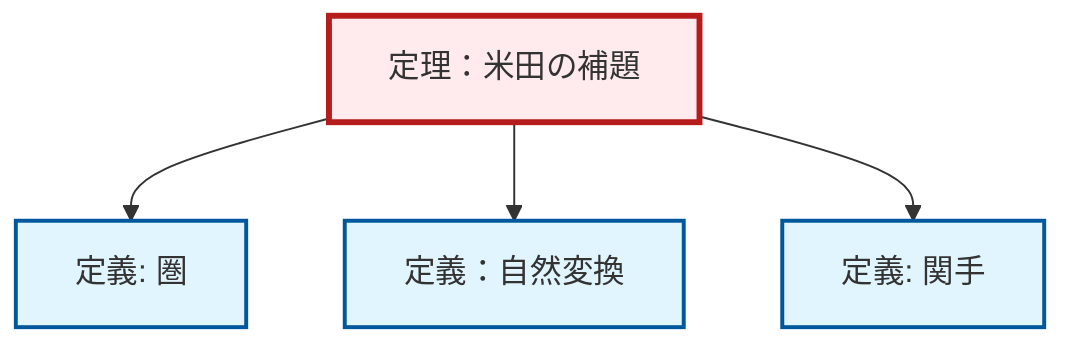 graph TD
    classDef definition fill:#e1f5fe,stroke:#01579b,stroke-width:2px
    classDef theorem fill:#f3e5f5,stroke:#4a148c,stroke-width:2px
    classDef axiom fill:#fff3e0,stroke:#e65100,stroke-width:2px
    classDef example fill:#e8f5e9,stroke:#1b5e20,stroke-width:2px
    classDef current fill:#ffebee,stroke:#b71c1c,stroke-width:3px
    thm-yoneda["定理：米田の補題"]:::theorem
    def-functor["定義: 関手"]:::definition
    def-category["定義: 圏"]:::definition
    def-natural-transformation["定義：自然変換"]:::definition
    thm-yoneda --> def-category
    thm-yoneda --> def-natural-transformation
    thm-yoneda --> def-functor
    class thm-yoneda current